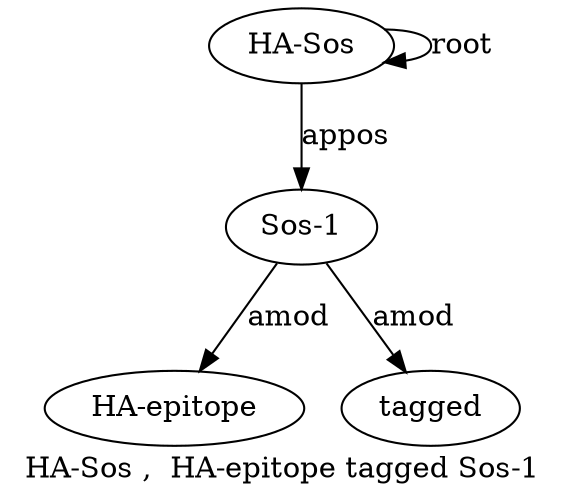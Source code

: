 digraph "HA-Sos ,  HA-epitope tagged Sos-1" {
label="HA-Sos ,  HA-epitope tagged Sos-1";
"HA-Sos1" [style=filled, fillcolor=white, label="HA-Sos"];
"HA-Sos1" -> "HA-Sos1"  [label=root];
"Sos-15" [style=filled, fillcolor=white, label="Sos-1"];
"HA-epitope3" [style=filled, fillcolor=white, label="HA-epitope"];
"Sos-15" -> "HA-epitope3"  [label=amod];
tagged4 [style=filled, fillcolor=white, label=tagged];
"Sos-15" -> tagged4  [label=amod];
"HA-Sos1" -> "Sos-15"  [label=appos];
}
